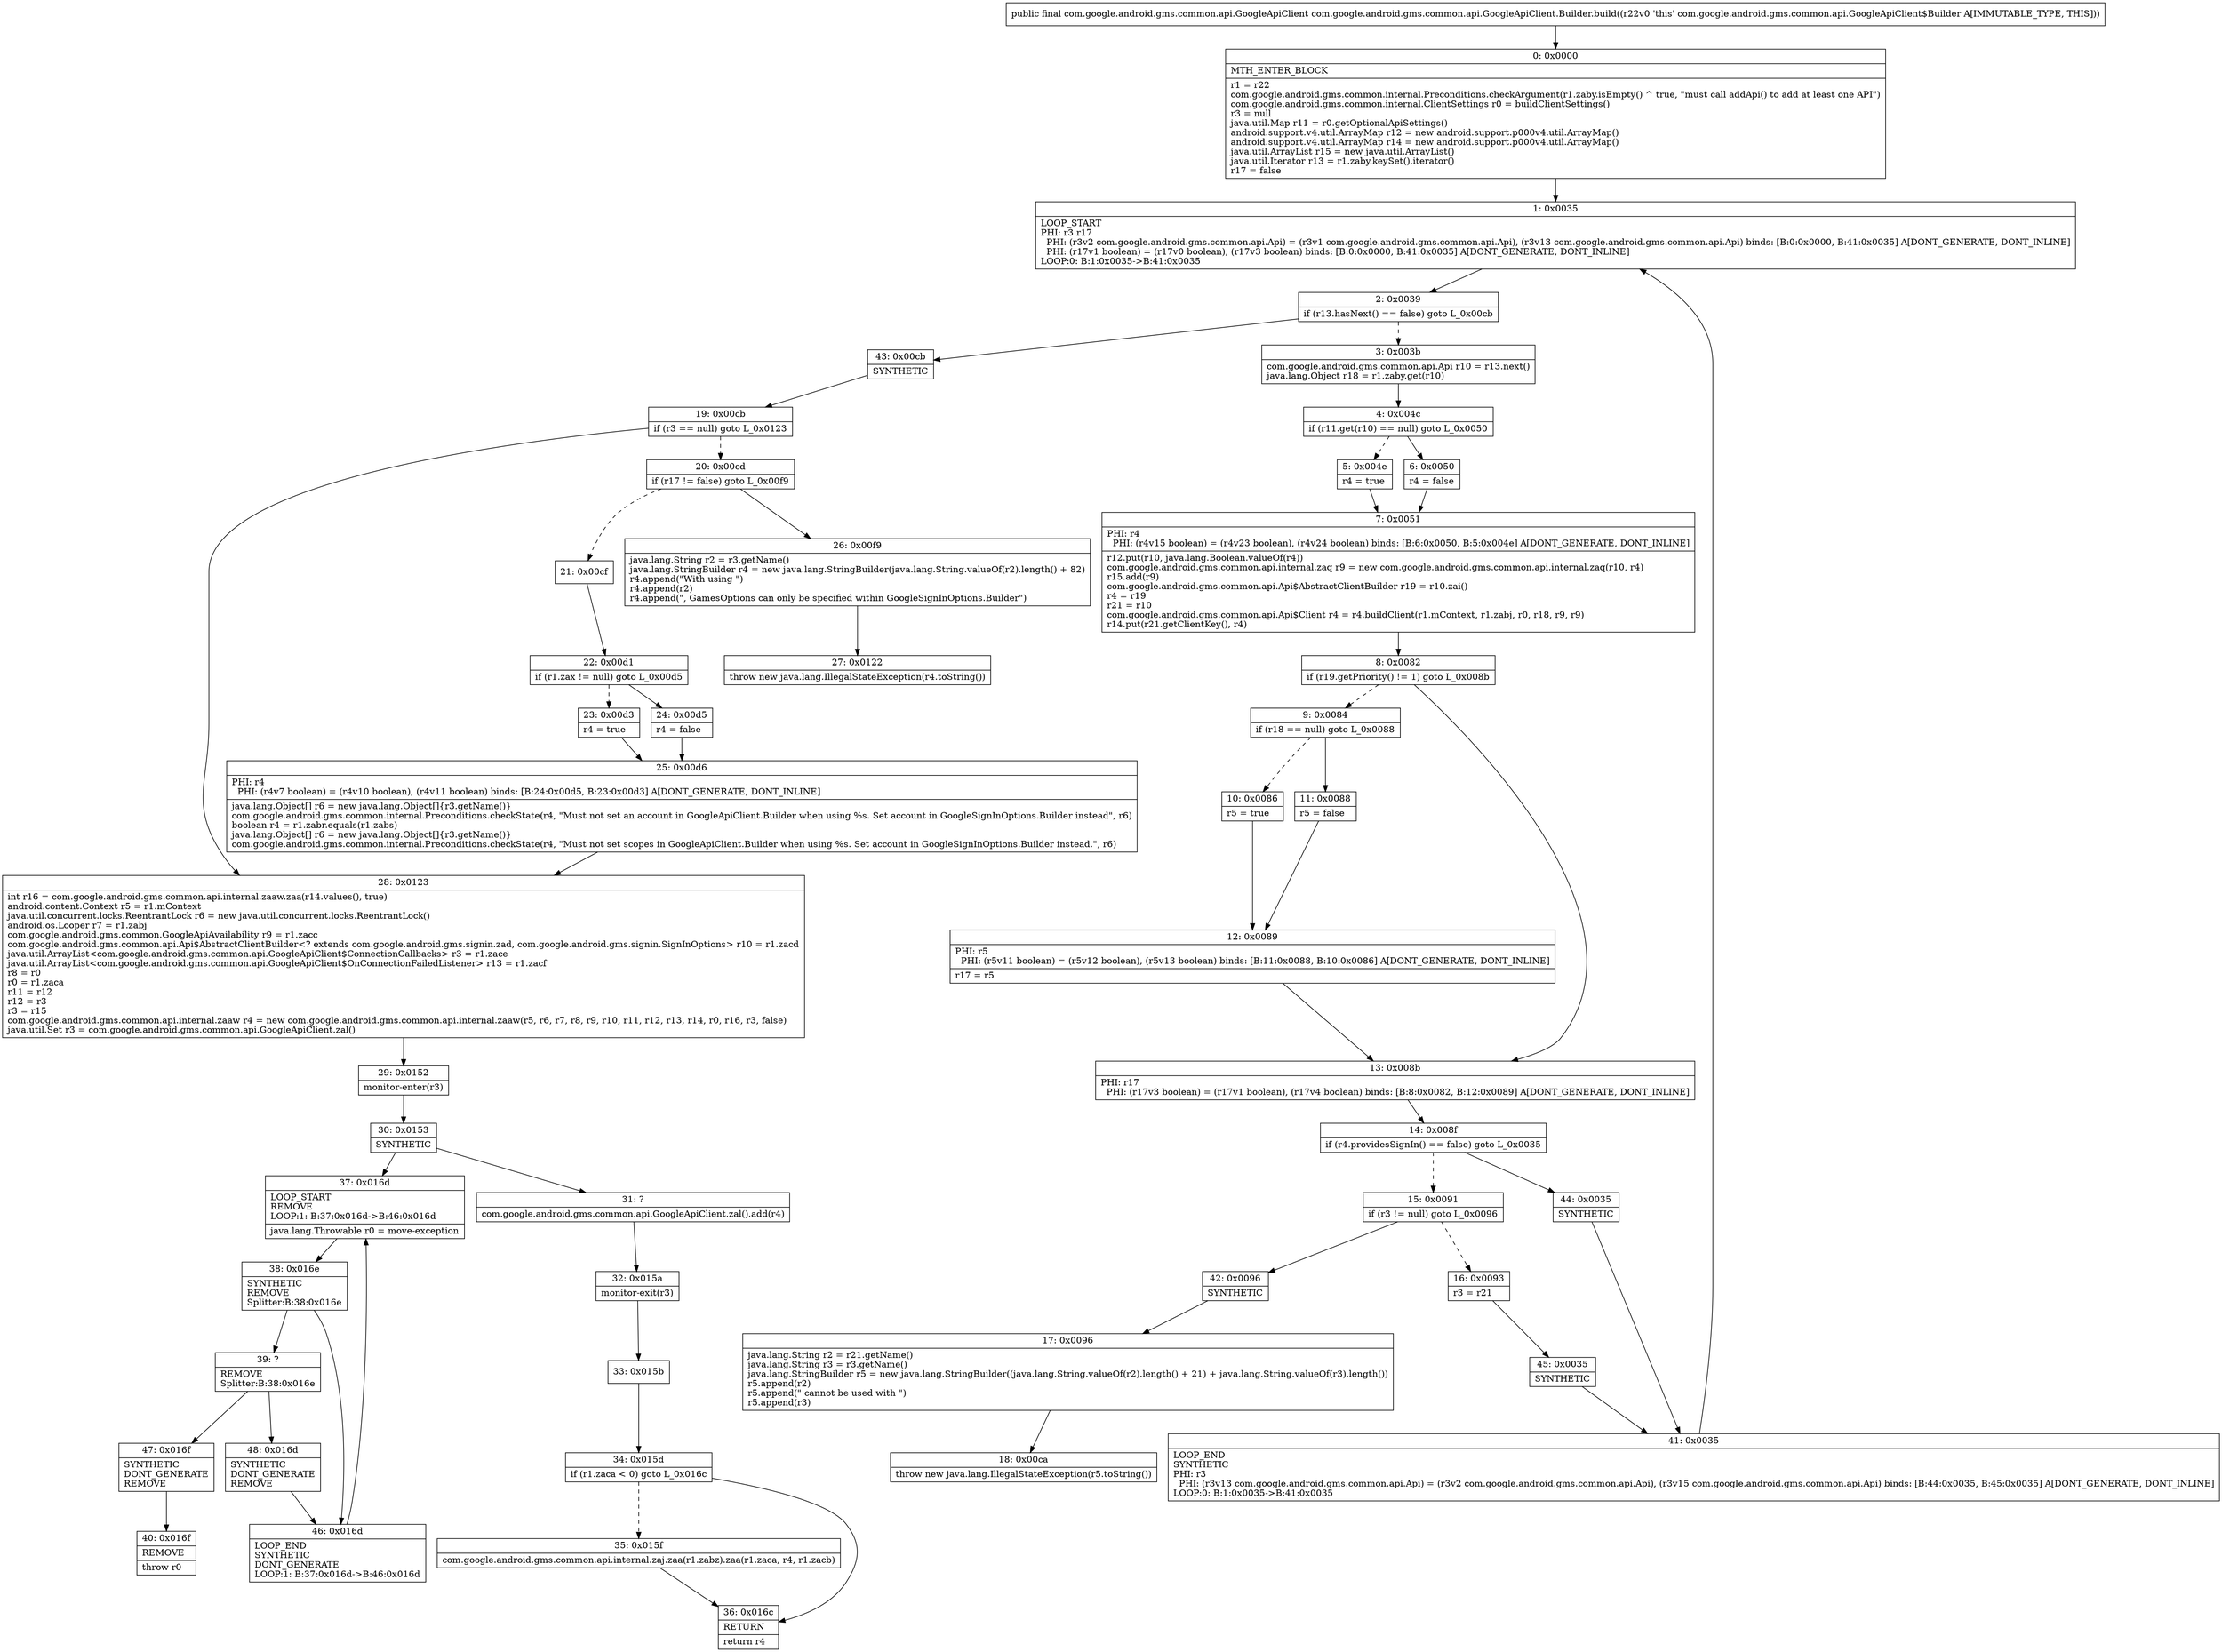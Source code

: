 digraph "CFG forcom.google.android.gms.common.api.GoogleApiClient.Builder.build()Lcom\/google\/android\/gms\/common\/api\/GoogleApiClient;" {
Node_0 [shape=record,label="{0\:\ 0x0000|MTH_ENTER_BLOCK\l|r1 = r22\lcom.google.android.gms.common.internal.Preconditions.checkArgument(r1.zaby.isEmpty() ^ true, \"must call addApi() to add at least one API\")\lcom.google.android.gms.common.internal.ClientSettings r0 = buildClientSettings()\lr3 = null\ljava.util.Map r11 = r0.getOptionalApiSettings()\landroid.support.v4.util.ArrayMap r12 = new android.support.p000v4.util.ArrayMap()\landroid.support.v4.util.ArrayMap r14 = new android.support.p000v4.util.ArrayMap()\ljava.util.ArrayList r15 = new java.util.ArrayList()\ljava.util.Iterator r13 = r1.zaby.keySet().iterator()\lr17 = false\l}"];
Node_1 [shape=record,label="{1\:\ 0x0035|LOOP_START\lPHI: r3 r17 \l  PHI: (r3v2 com.google.android.gms.common.api.Api) = (r3v1 com.google.android.gms.common.api.Api), (r3v13 com.google.android.gms.common.api.Api) binds: [B:0:0x0000, B:41:0x0035] A[DONT_GENERATE, DONT_INLINE]\l  PHI: (r17v1 boolean) = (r17v0 boolean), (r17v3 boolean) binds: [B:0:0x0000, B:41:0x0035] A[DONT_GENERATE, DONT_INLINE]\lLOOP:0: B:1:0x0035\-\>B:41:0x0035\l}"];
Node_2 [shape=record,label="{2\:\ 0x0039|if (r13.hasNext() == false) goto L_0x00cb\l}"];
Node_3 [shape=record,label="{3\:\ 0x003b|com.google.android.gms.common.api.Api r10 = r13.next()\ljava.lang.Object r18 = r1.zaby.get(r10)\l}"];
Node_4 [shape=record,label="{4\:\ 0x004c|if (r11.get(r10) == null) goto L_0x0050\l}"];
Node_5 [shape=record,label="{5\:\ 0x004e|r4 = true\l}"];
Node_6 [shape=record,label="{6\:\ 0x0050|r4 = false\l}"];
Node_7 [shape=record,label="{7\:\ 0x0051|PHI: r4 \l  PHI: (r4v15 boolean) = (r4v23 boolean), (r4v24 boolean) binds: [B:6:0x0050, B:5:0x004e] A[DONT_GENERATE, DONT_INLINE]\l|r12.put(r10, java.lang.Boolean.valueOf(r4))\lcom.google.android.gms.common.api.internal.zaq r9 = new com.google.android.gms.common.api.internal.zaq(r10, r4)\lr15.add(r9)\lcom.google.android.gms.common.api.Api$AbstractClientBuilder r19 = r10.zai()\lr4 = r19\lr21 = r10\lcom.google.android.gms.common.api.Api$Client r4 = r4.buildClient(r1.mContext, r1.zabj, r0, r18, r9, r9)\lr14.put(r21.getClientKey(), r4)\l}"];
Node_8 [shape=record,label="{8\:\ 0x0082|if (r19.getPriority() != 1) goto L_0x008b\l}"];
Node_9 [shape=record,label="{9\:\ 0x0084|if (r18 == null) goto L_0x0088\l}"];
Node_10 [shape=record,label="{10\:\ 0x0086|r5 = true\l}"];
Node_11 [shape=record,label="{11\:\ 0x0088|r5 = false\l}"];
Node_12 [shape=record,label="{12\:\ 0x0089|PHI: r5 \l  PHI: (r5v11 boolean) = (r5v12 boolean), (r5v13 boolean) binds: [B:11:0x0088, B:10:0x0086] A[DONT_GENERATE, DONT_INLINE]\l|r17 = r5\l}"];
Node_13 [shape=record,label="{13\:\ 0x008b|PHI: r17 \l  PHI: (r17v3 boolean) = (r17v1 boolean), (r17v4 boolean) binds: [B:8:0x0082, B:12:0x0089] A[DONT_GENERATE, DONT_INLINE]\l}"];
Node_14 [shape=record,label="{14\:\ 0x008f|if (r4.providesSignIn() == false) goto L_0x0035\l}"];
Node_15 [shape=record,label="{15\:\ 0x0091|if (r3 != null) goto L_0x0096\l}"];
Node_16 [shape=record,label="{16\:\ 0x0093|r3 = r21\l}"];
Node_17 [shape=record,label="{17\:\ 0x0096|java.lang.String r2 = r21.getName()\ljava.lang.String r3 = r3.getName()\ljava.lang.StringBuilder r5 = new java.lang.StringBuilder((java.lang.String.valueOf(r2).length() + 21) + java.lang.String.valueOf(r3).length())\lr5.append(r2)\lr5.append(\" cannot be used with \")\lr5.append(r3)\l}"];
Node_18 [shape=record,label="{18\:\ 0x00ca|throw new java.lang.IllegalStateException(r5.toString())\l}"];
Node_19 [shape=record,label="{19\:\ 0x00cb|if (r3 == null) goto L_0x0123\l}"];
Node_20 [shape=record,label="{20\:\ 0x00cd|if (r17 != false) goto L_0x00f9\l}"];
Node_21 [shape=record,label="{21\:\ 0x00cf}"];
Node_22 [shape=record,label="{22\:\ 0x00d1|if (r1.zax != null) goto L_0x00d5\l}"];
Node_23 [shape=record,label="{23\:\ 0x00d3|r4 = true\l}"];
Node_24 [shape=record,label="{24\:\ 0x00d5|r4 = false\l}"];
Node_25 [shape=record,label="{25\:\ 0x00d6|PHI: r4 \l  PHI: (r4v7 boolean) = (r4v10 boolean), (r4v11 boolean) binds: [B:24:0x00d5, B:23:0x00d3] A[DONT_GENERATE, DONT_INLINE]\l|java.lang.Object[] r6 = new java.lang.Object[]\{r3.getName()\}\lcom.google.android.gms.common.internal.Preconditions.checkState(r4, \"Must not set an account in GoogleApiClient.Builder when using %s. Set account in GoogleSignInOptions.Builder instead\", r6)\lboolean r4 = r1.zabr.equals(r1.zabs)\ljava.lang.Object[] r6 = new java.lang.Object[]\{r3.getName()\}\lcom.google.android.gms.common.internal.Preconditions.checkState(r4, \"Must not set scopes in GoogleApiClient.Builder when using %s. Set account in GoogleSignInOptions.Builder instead.\", r6)\l}"];
Node_26 [shape=record,label="{26\:\ 0x00f9|java.lang.String r2 = r3.getName()\ljava.lang.StringBuilder r4 = new java.lang.StringBuilder(java.lang.String.valueOf(r2).length() + 82)\lr4.append(\"With using \")\lr4.append(r2)\lr4.append(\", GamesOptions can only be specified within GoogleSignInOptions.Builder\")\l}"];
Node_27 [shape=record,label="{27\:\ 0x0122|throw new java.lang.IllegalStateException(r4.toString())\l}"];
Node_28 [shape=record,label="{28\:\ 0x0123|int r16 = com.google.android.gms.common.api.internal.zaaw.zaa(r14.values(), true)\landroid.content.Context r5 = r1.mContext\ljava.util.concurrent.locks.ReentrantLock r6 = new java.util.concurrent.locks.ReentrantLock()\landroid.os.Looper r7 = r1.zabj\lcom.google.android.gms.common.GoogleApiAvailability r9 = r1.zacc\lcom.google.android.gms.common.api.Api$AbstractClientBuilder\<? extends com.google.android.gms.signin.zad, com.google.android.gms.signin.SignInOptions\> r10 = r1.zacd\ljava.util.ArrayList\<com.google.android.gms.common.api.GoogleApiClient$ConnectionCallbacks\> r3 = r1.zace\ljava.util.ArrayList\<com.google.android.gms.common.api.GoogleApiClient$OnConnectionFailedListener\> r13 = r1.zacf\lr8 = r0\lr0 = r1.zaca\lr11 = r12\lr12 = r3\lr3 = r15\lcom.google.android.gms.common.api.internal.zaaw r4 = new com.google.android.gms.common.api.internal.zaaw(r5, r6, r7, r8, r9, r10, r11, r12, r13, r14, r0, r16, r3, false)\ljava.util.Set r3 = com.google.android.gms.common.api.GoogleApiClient.zal()\l}"];
Node_29 [shape=record,label="{29\:\ 0x0152|monitor\-enter(r3)\l}"];
Node_30 [shape=record,label="{30\:\ 0x0153|SYNTHETIC\l}"];
Node_31 [shape=record,label="{31\:\ ?|com.google.android.gms.common.api.GoogleApiClient.zal().add(r4)\l}"];
Node_32 [shape=record,label="{32\:\ 0x015a|monitor\-exit(r3)\l}"];
Node_33 [shape=record,label="{33\:\ 0x015b}"];
Node_34 [shape=record,label="{34\:\ 0x015d|if (r1.zaca \< 0) goto L_0x016c\l}"];
Node_35 [shape=record,label="{35\:\ 0x015f|com.google.android.gms.common.api.internal.zaj.zaa(r1.zabz).zaa(r1.zaca, r4, r1.zacb)\l}"];
Node_36 [shape=record,label="{36\:\ 0x016c|RETURN\l|return r4\l}"];
Node_37 [shape=record,label="{37\:\ 0x016d|LOOP_START\lREMOVE\lLOOP:1: B:37:0x016d\-\>B:46:0x016d\l|java.lang.Throwable r0 = move\-exception\l}"];
Node_38 [shape=record,label="{38\:\ 0x016e|SYNTHETIC\lREMOVE\lSplitter:B:38:0x016e\l}"];
Node_39 [shape=record,label="{39\:\ ?|REMOVE\lSplitter:B:38:0x016e\l}"];
Node_40 [shape=record,label="{40\:\ 0x016f|REMOVE\l|throw r0\l}"];
Node_41 [shape=record,label="{41\:\ 0x0035|LOOP_END\lSYNTHETIC\lPHI: r3 \l  PHI: (r3v13 com.google.android.gms.common.api.Api) = (r3v2 com.google.android.gms.common.api.Api), (r3v15 com.google.android.gms.common.api.Api) binds: [B:44:0x0035, B:45:0x0035] A[DONT_GENERATE, DONT_INLINE]\lLOOP:0: B:1:0x0035\-\>B:41:0x0035\l}"];
Node_42 [shape=record,label="{42\:\ 0x0096|SYNTHETIC\l}"];
Node_43 [shape=record,label="{43\:\ 0x00cb|SYNTHETIC\l}"];
Node_44 [shape=record,label="{44\:\ 0x0035|SYNTHETIC\l}"];
Node_45 [shape=record,label="{45\:\ 0x0035|SYNTHETIC\l}"];
Node_46 [shape=record,label="{46\:\ 0x016d|LOOP_END\lSYNTHETIC\lDONT_GENERATE\lLOOP:1: B:37:0x016d\-\>B:46:0x016d\l}"];
Node_47 [shape=record,label="{47\:\ 0x016f|SYNTHETIC\lDONT_GENERATE\lREMOVE\l}"];
Node_48 [shape=record,label="{48\:\ 0x016d|SYNTHETIC\lDONT_GENERATE\lREMOVE\l}"];
MethodNode[shape=record,label="{public final com.google.android.gms.common.api.GoogleApiClient com.google.android.gms.common.api.GoogleApiClient.Builder.build((r22v0 'this' com.google.android.gms.common.api.GoogleApiClient$Builder A[IMMUTABLE_TYPE, THIS])) }"];
MethodNode -> Node_0;
Node_0 -> Node_1;
Node_1 -> Node_2;
Node_2 -> Node_3[style=dashed];
Node_2 -> Node_43;
Node_3 -> Node_4;
Node_4 -> Node_5[style=dashed];
Node_4 -> Node_6;
Node_5 -> Node_7;
Node_6 -> Node_7;
Node_7 -> Node_8;
Node_8 -> Node_9[style=dashed];
Node_8 -> Node_13;
Node_9 -> Node_10[style=dashed];
Node_9 -> Node_11;
Node_10 -> Node_12;
Node_11 -> Node_12;
Node_12 -> Node_13;
Node_13 -> Node_14;
Node_14 -> Node_15[style=dashed];
Node_14 -> Node_44;
Node_15 -> Node_16[style=dashed];
Node_15 -> Node_42;
Node_16 -> Node_45;
Node_17 -> Node_18;
Node_19 -> Node_20[style=dashed];
Node_19 -> Node_28;
Node_20 -> Node_21[style=dashed];
Node_20 -> Node_26;
Node_21 -> Node_22;
Node_22 -> Node_23[style=dashed];
Node_22 -> Node_24;
Node_23 -> Node_25;
Node_24 -> Node_25;
Node_25 -> Node_28;
Node_26 -> Node_27;
Node_28 -> Node_29;
Node_29 -> Node_30;
Node_30 -> Node_31;
Node_30 -> Node_37;
Node_31 -> Node_32;
Node_32 -> Node_33;
Node_33 -> Node_34;
Node_34 -> Node_35[style=dashed];
Node_34 -> Node_36;
Node_35 -> Node_36;
Node_37 -> Node_38;
Node_38 -> Node_39;
Node_38 -> Node_46;
Node_39 -> Node_47;
Node_39 -> Node_48;
Node_41 -> Node_1;
Node_42 -> Node_17;
Node_43 -> Node_19;
Node_44 -> Node_41;
Node_45 -> Node_41;
Node_46 -> Node_37;
Node_47 -> Node_40;
Node_48 -> Node_46;
}

